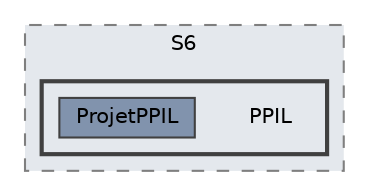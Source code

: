 digraph "/Users/thuillercolin/Documents/Cours/License/L3_Maths-Info/S6/PPIL"
{
 // LATEX_PDF_SIZE
  bgcolor="transparent";
  edge [fontname=Helvetica,fontsize=10,labelfontname=Helvetica,labelfontsize=10];
  node [fontname=Helvetica,fontsize=10,shape=box,height=0.2,width=0.4];
  compound=true
  subgraph clusterdir_89c400d4f344bcefcfc833c0889781c7 {
    graph [ bgcolor="#e4e8ed", pencolor="grey50", label="S6", fontname=Helvetica,fontsize=10 style="filled,dashed", URL="dir_89c400d4f344bcefcfc833c0889781c7.html",tooltip=""]
  subgraph clusterdir_27d516afa10d703d23bec638fc5532b6 {
    graph [ bgcolor="#e4e8ed", pencolor="grey25", label="", fontname=Helvetica,fontsize=10 style="filled,bold", URL="dir_27d516afa10d703d23bec638fc5532b6.html",tooltip=""]
    dir_27d516afa10d703d23bec638fc5532b6 [shape=plaintext, label="PPIL"];
  dir_a1ea8594298b1a6b3ddabdf268acf5c6 [label="ProjetPPIL", fillcolor="#8193ad", color="grey25", style="filled", URL="dir_a1ea8594298b1a6b3ddabdf268acf5c6.html",tooltip=""];
  }
  }
}
